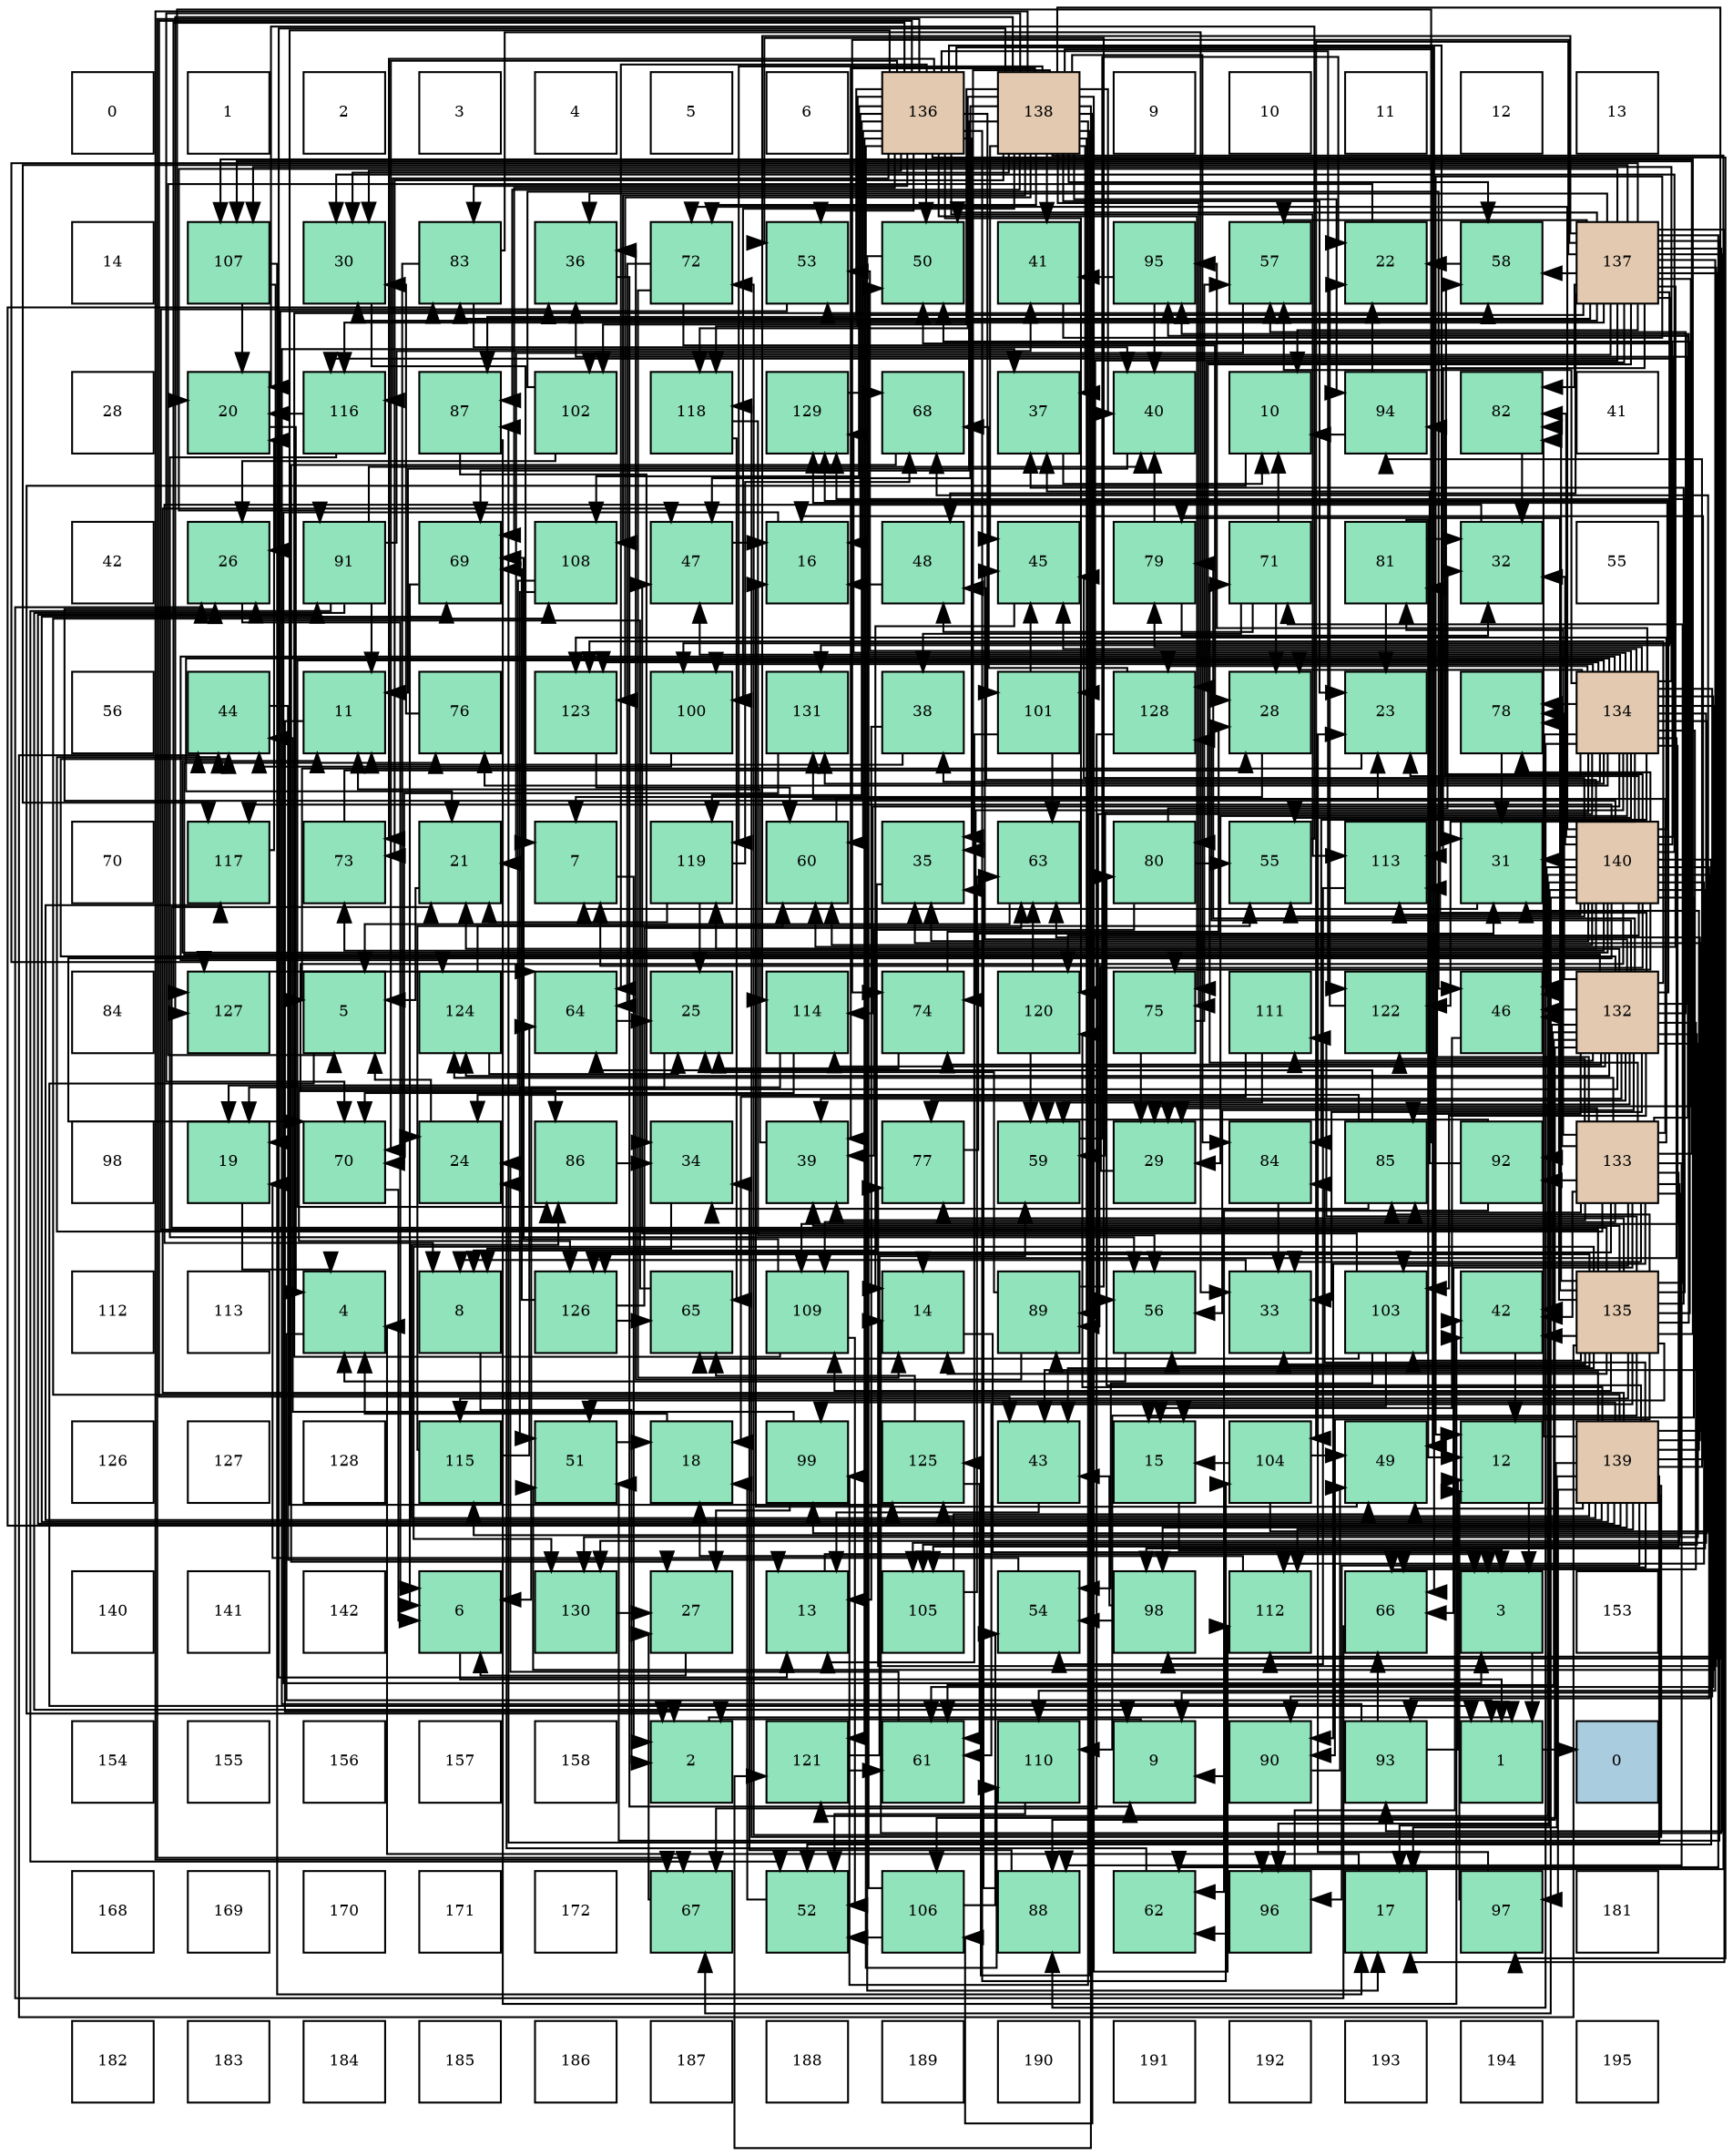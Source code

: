 digraph layout{
 rankdir=TB;
 splines=ortho;
 node [style=filled shape=square fixedsize=true width=0.6];
0[label="0", fontsize=8, fillcolor="#ffffff"];
1[label="1", fontsize=8, fillcolor="#ffffff"];
2[label="2", fontsize=8, fillcolor="#ffffff"];
3[label="3", fontsize=8, fillcolor="#ffffff"];
4[label="4", fontsize=8, fillcolor="#ffffff"];
5[label="5", fontsize=8, fillcolor="#ffffff"];
6[label="6", fontsize=8, fillcolor="#ffffff"];
7[label="136", fontsize=8, fillcolor="#e3c9af"];
8[label="138", fontsize=8, fillcolor="#e3c9af"];
9[label="9", fontsize=8, fillcolor="#ffffff"];
10[label="10", fontsize=8, fillcolor="#ffffff"];
11[label="11", fontsize=8, fillcolor="#ffffff"];
12[label="12", fontsize=8, fillcolor="#ffffff"];
13[label="13", fontsize=8, fillcolor="#ffffff"];
14[label="14", fontsize=8, fillcolor="#ffffff"];
15[label="107", fontsize=8, fillcolor="#91e3bb"];
16[label="30", fontsize=8, fillcolor="#91e3bb"];
17[label="83", fontsize=8, fillcolor="#91e3bb"];
18[label="36", fontsize=8, fillcolor="#91e3bb"];
19[label="72", fontsize=8, fillcolor="#91e3bb"];
20[label="53", fontsize=8, fillcolor="#91e3bb"];
21[label="50", fontsize=8, fillcolor="#91e3bb"];
22[label="41", fontsize=8, fillcolor="#91e3bb"];
23[label="95", fontsize=8, fillcolor="#91e3bb"];
24[label="57", fontsize=8, fillcolor="#91e3bb"];
25[label="22", fontsize=8, fillcolor="#91e3bb"];
26[label="58", fontsize=8, fillcolor="#91e3bb"];
27[label="137", fontsize=8, fillcolor="#e3c9af"];
28[label="28", fontsize=8, fillcolor="#ffffff"];
29[label="20", fontsize=8, fillcolor="#91e3bb"];
30[label="116", fontsize=8, fillcolor="#91e3bb"];
31[label="87", fontsize=8, fillcolor="#91e3bb"];
32[label="102", fontsize=8, fillcolor="#91e3bb"];
33[label="118", fontsize=8, fillcolor="#91e3bb"];
34[label="129", fontsize=8, fillcolor="#91e3bb"];
35[label="68", fontsize=8, fillcolor="#91e3bb"];
36[label="37", fontsize=8, fillcolor="#91e3bb"];
37[label="40", fontsize=8, fillcolor="#91e3bb"];
38[label="10", fontsize=8, fillcolor="#91e3bb"];
39[label="94", fontsize=8, fillcolor="#91e3bb"];
40[label="82", fontsize=8, fillcolor="#91e3bb"];
41[label="41", fontsize=8, fillcolor="#ffffff"];
42[label="42", fontsize=8, fillcolor="#ffffff"];
43[label="26", fontsize=8, fillcolor="#91e3bb"];
44[label="91", fontsize=8, fillcolor="#91e3bb"];
45[label="69", fontsize=8, fillcolor="#91e3bb"];
46[label="108", fontsize=8, fillcolor="#91e3bb"];
47[label="47", fontsize=8, fillcolor="#91e3bb"];
48[label="16", fontsize=8, fillcolor="#91e3bb"];
49[label="48", fontsize=8, fillcolor="#91e3bb"];
50[label="45", fontsize=8, fillcolor="#91e3bb"];
51[label="79", fontsize=8, fillcolor="#91e3bb"];
52[label="71", fontsize=8, fillcolor="#91e3bb"];
53[label="81", fontsize=8, fillcolor="#91e3bb"];
54[label="32", fontsize=8, fillcolor="#91e3bb"];
55[label="55", fontsize=8, fillcolor="#ffffff"];
56[label="56", fontsize=8, fillcolor="#ffffff"];
57[label="44", fontsize=8, fillcolor="#91e3bb"];
58[label="11", fontsize=8, fillcolor="#91e3bb"];
59[label="76", fontsize=8, fillcolor="#91e3bb"];
60[label="123", fontsize=8, fillcolor="#91e3bb"];
61[label="100", fontsize=8, fillcolor="#91e3bb"];
62[label="131", fontsize=8, fillcolor="#91e3bb"];
63[label="38", fontsize=8, fillcolor="#91e3bb"];
64[label="101", fontsize=8, fillcolor="#91e3bb"];
65[label="128", fontsize=8, fillcolor="#91e3bb"];
66[label="28", fontsize=8, fillcolor="#91e3bb"];
67[label="23", fontsize=8, fillcolor="#91e3bb"];
68[label="78", fontsize=8, fillcolor="#91e3bb"];
69[label="134", fontsize=8, fillcolor="#e3c9af"];
70[label="70", fontsize=8, fillcolor="#ffffff"];
71[label="117", fontsize=8, fillcolor="#91e3bb"];
72[label="73", fontsize=8, fillcolor="#91e3bb"];
73[label="21", fontsize=8, fillcolor="#91e3bb"];
74[label="7", fontsize=8, fillcolor="#91e3bb"];
75[label="119", fontsize=8, fillcolor="#91e3bb"];
76[label="60", fontsize=8, fillcolor="#91e3bb"];
77[label="35", fontsize=8, fillcolor="#91e3bb"];
78[label="63", fontsize=8, fillcolor="#91e3bb"];
79[label="80", fontsize=8, fillcolor="#91e3bb"];
80[label="55", fontsize=8, fillcolor="#91e3bb"];
81[label="113", fontsize=8, fillcolor="#91e3bb"];
82[label="31", fontsize=8, fillcolor="#91e3bb"];
83[label="140", fontsize=8, fillcolor="#e3c9af"];
84[label="84", fontsize=8, fillcolor="#ffffff"];
85[label="127", fontsize=8, fillcolor="#91e3bb"];
86[label="5", fontsize=8, fillcolor="#91e3bb"];
87[label="124", fontsize=8, fillcolor="#91e3bb"];
88[label="64", fontsize=8, fillcolor="#91e3bb"];
89[label="25", fontsize=8, fillcolor="#91e3bb"];
90[label="114", fontsize=8, fillcolor="#91e3bb"];
91[label="74", fontsize=8, fillcolor="#91e3bb"];
92[label="120", fontsize=8, fillcolor="#91e3bb"];
93[label="75", fontsize=8, fillcolor="#91e3bb"];
94[label="111", fontsize=8, fillcolor="#91e3bb"];
95[label="122", fontsize=8, fillcolor="#91e3bb"];
96[label="46", fontsize=8, fillcolor="#91e3bb"];
97[label="132", fontsize=8, fillcolor="#e3c9af"];
98[label="98", fontsize=8, fillcolor="#ffffff"];
99[label="19", fontsize=8, fillcolor="#91e3bb"];
100[label="70", fontsize=8, fillcolor="#91e3bb"];
101[label="24", fontsize=8, fillcolor="#91e3bb"];
102[label="86", fontsize=8, fillcolor="#91e3bb"];
103[label="34", fontsize=8, fillcolor="#91e3bb"];
104[label="39", fontsize=8, fillcolor="#91e3bb"];
105[label="77", fontsize=8, fillcolor="#91e3bb"];
106[label="59", fontsize=8, fillcolor="#91e3bb"];
107[label="29", fontsize=8, fillcolor="#91e3bb"];
108[label="84", fontsize=8, fillcolor="#91e3bb"];
109[label="85", fontsize=8, fillcolor="#91e3bb"];
110[label="92", fontsize=8, fillcolor="#91e3bb"];
111[label="133", fontsize=8, fillcolor="#e3c9af"];
112[label="112", fontsize=8, fillcolor="#ffffff"];
113[label="113", fontsize=8, fillcolor="#ffffff"];
114[label="4", fontsize=8, fillcolor="#91e3bb"];
115[label="8", fontsize=8, fillcolor="#91e3bb"];
116[label="126", fontsize=8, fillcolor="#91e3bb"];
117[label="65", fontsize=8, fillcolor="#91e3bb"];
118[label="109", fontsize=8, fillcolor="#91e3bb"];
119[label="14", fontsize=8, fillcolor="#91e3bb"];
120[label="89", fontsize=8, fillcolor="#91e3bb"];
121[label="56", fontsize=8, fillcolor="#91e3bb"];
122[label="33", fontsize=8, fillcolor="#91e3bb"];
123[label="103", fontsize=8, fillcolor="#91e3bb"];
124[label="42", fontsize=8, fillcolor="#91e3bb"];
125[label="135", fontsize=8, fillcolor="#e3c9af"];
126[label="126", fontsize=8, fillcolor="#ffffff"];
127[label="127", fontsize=8, fillcolor="#ffffff"];
128[label="128", fontsize=8, fillcolor="#ffffff"];
129[label="115", fontsize=8, fillcolor="#91e3bb"];
130[label="51", fontsize=8, fillcolor="#91e3bb"];
131[label="18", fontsize=8, fillcolor="#91e3bb"];
132[label="99", fontsize=8, fillcolor="#91e3bb"];
133[label="125", fontsize=8, fillcolor="#91e3bb"];
134[label="43", fontsize=8, fillcolor="#91e3bb"];
135[label="15", fontsize=8, fillcolor="#91e3bb"];
136[label="104", fontsize=8, fillcolor="#91e3bb"];
137[label="49", fontsize=8, fillcolor="#91e3bb"];
138[label="12", fontsize=8, fillcolor="#91e3bb"];
139[label="139", fontsize=8, fillcolor="#e3c9af"];
140[label="140", fontsize=8, fillcolor="#ffffff"];
141[label="141", fontsize=8, fillcolor="#ffffff"];
142[label="142", fontsize=8, fillcolor="#ffffff"];
143[label="6", fontsize=8, fillcolor="#91e3bb"];
144[label="130", fontsize=8, fillcolor="#91e3bb"];
145[label="27", fontsize=8, fillcolor="#91e3bb"];
146[label="13", fontsize=8, fillcolor="#91e3bb"];
147[label="105", fontsize=8, fillcolor="#91e3bb"];
148[label="54", fontsize=8, fillcolor="#91e3bb"];
149[label="98", fontsize=8, fillcolor="#91e3bb"];
150[label="112", fontsize=8, fillcolor="#91e3bb"];
151[label="66", fontsize=8, fillcolor="#91e3bb"];
152[label="3", fontsize=8, fillcolor="#91e3bb"];
153[label="153", fontsize=8, fillcolor="#ffffff"];
154[label="154", fontsize=8, fillcolor="#ffffff"];
155[label="155", fontsize=8, fillcolor="#ffffff"];
156[label="156", fontsize=8, fillcolor="#ffffff"];
157[label="157", fontsize=8, fillcolor="#ffffff"];
158[label="158", fontsize=8, fillcolor="#ffffff"];
159[label="2", fontsize=8, fillcolor="#91e3bb"];
160[label="121", fontsize=8, fillcolor="#91e3bb"];
161[label="61", fontsize=8, fillcolor="#91e3bb"];
162[label="110", fontsize=8, fillcolor="#91e3bb"];
163[label="9", fontsize=8, fillcolor="#91e3bb"];
164[label="90", fontsize=8, fillcolor="#91e3bb"];
165[label="93", fontsize=8, fillcolor="#91e3bb"];
166[label="1", fontsize=8, fillcolor="#91e3bb"];
167[label="0", fontsize=8, fillcolor="#a9ccde"];
168[label="168", fontsize=8, fillcolor="#ffffff"];
169[label="169", fontsize=8, fillcolor="#ffffff"];
170[label="170", fontsize=8, fillcolor="#ffffff"];
171[label="171", fontsize=8, fillcolor="#ffffff"];
172[label="172", fontsize=8, fillcolor="#ffffff"];
173[label="67", fontsize=8, fillcolor="#91e3bb"];
174[label="52", fontsize=8, fillcolor="#91e3bb"];
175[label="106", fontsize=8, fillcolor="#91e3bb"];
176[label="88", fontsize=8, fillcolor="#91e3bb"];
177[label="62", fontsize=8, fillcolor="#91e3bb"];
178[label="96", fontsize=8, fillcolor="#91e3bb"];
179[label="17", fontsize=8, fillcolor="#91e3bb"];
180[label="97", fontsize=8, fillcolor="#91e3bb"];
181[label="181", fontsize=8, fillcolor="#ffffff"];
182[label="182", fontsize=8, fillcolor="#ffffff"];
183[label="183", fontsize=8, fillcolor="#ffffff"];
184[label="184", fontsize=8, fillcolor="#ffffff"];
185[label="185", fontsize=8, fillcolor="#ffffff"];
186[label="186", fontsize=8, fillcolor="#ffffff"];
187[label="187", fontsize=8, fillcolor="#ffffff"];
188[label="188", fontsize=8, fillcolor="#ffffff"];
189[label="189", fontsize=8, fillcolor="#ffffff"];
190[label="190", fontsize=8, fillcolor="#ffffff"];
191[label="191", fontsize=8, fillcolor="#ffffff"];
192[label="192", fontsize=8, fillcolor="#ffffff"];
193[label="193", fontsize=8, fillcolor="#ffffff"];
194[label="194", fontsize=8, fillcolor="#ffffff"];
195[label="195", fontsize=8, fillcolor="#ffffff"];
edge [constraint=false, style=vis];166 -> 167;
159 -> 166;
152 -> 166;
114 -> 166;
86 -> 166;
143 -> 166;
74 -> 159;
115 -> 159;
163 -> 159;
38 -> 159;
58 -> 159;
138 -> 152;
146 -> 152;
119 -> 152;
135 -> 152;
48 -> 152;
179 -> 114;
131 -> 114;
99 -> 114;
29 -> 114;
73 -> 86;
25 -> 86;
67 -> 86;
101 -> 86;
89 -> 143;
43 -> 143;
145 -> 143;
66 -> 74;
107 -> 74;
16 -> 74;
82 -> 74;
54 -> 115;
122 -> 115;
103 -> 115;
77 -> 115;
18 -> 163;
36 -> 38;
63 -> 58;
63 -> 146;
104 -> 58;
37 -> 58;
22 -> 138;
124 -> 138;
134 -> 146;
57 -> 146;
50 -> 119;
96 -> 135;
47 -> 48;
49 -> 48;
137 -> 48;
21 -> 179;
130 -> 131;
174 -> 131;
20 -> 99;
148 -> 99;
80 -> 29;
121 -> 114;
24 -> 73;
26 -> 25;
106 -> 25;
76 -> 67;
161 -> 101;
177 -> 101;
78 -> 86;
88 -> 89;
117 -> 43;
151 -> 43;
173 -> 145;
35 -> 145;
45 -> 143;
100 -> 143;
52 -> 38;
52 -> 66;
52 -> 63;
52 -> 49;
19 -> 119;
19 -> 66;
19 -> 88;
72 -> 66;
91 -> 89;
91 -> 66;
93 -> 107;
93 -> 24;
59 -> 16;
105 -> 82;
68 -> 82;
51 -> 54;
51 -> 37;
79 -> 54;
79 -> 104;
79 -> 80;
53 -> 138;
53 -> 67;
53 -> 54;
40 -> 54;
17 -> 101;
17 -> 122;
17 -> 37;
108 -> 122;
109 -> 29;
109 -> 101;
109 -> 103;
109 -> 88;
102 -> 103;
31 -> 103;
31 -> 124;
176 -> 103;
176 -> 77;
120 -> 89;
120 -> 18;
120 -> 20;
164 -> 163;
164 -> 137;
44 -> 163;
44 -> 58;
44 -> 37;
44 -> 22;
44 -> 174;
110 -> 36;
110 -> 106;
110 -> 177;
165 -> 138;
165 -> 36;
165 -> 151;
39 -> 38;
39 -> 25;
23 -> 37;
23 -> 22;
178 -> 124;
178 -> 177;
180 -> 138;
180 -> 67;
149 -> 134;
149 -> 148;
132 -> 145;
132 -> 57;
61 -> 57;
64 -> 146;
64 -> 50;
64 -> 78;
32 -> 43;
32 -> 96;
123 -> 135;
123 -> 47;
123 -> 148;
123 -> 117;
136 -> 135;
136 -> 137;
136 -> 35;
147 -> 137;
147 -> 78;
175 -> 21;
175 -> 174;
175 -> 148;
15 -> 179;
15 -> 29;
15 -> 43;
46 -> 99;
46 -> 130;
118 -> 174;
118 -> 26;
118 -> 45;
162 -> 174;
94 -> 131;
94 -> 106;
150 -> 131;
81 -> 148;
90 -> 99;
90 -> 100;
129 -> 80;
129 -> 88;
30 -> 29;
30 -> 121;
71 -> 29;
33 -> 121;
33 -> 117;
75 -> 73;
75 -> 89;
75 -> 35;
92 -> 106;
92 -> 78;
160 -> 106;
160 -> 161;
95 -> 25;
60 -> 76;
87 -> 89;
87 -> 76;
133 -> 161;
133 -> 117;
116 -> 78;
116 -> 117;
116 -> 45;
85 -> 88;
65 -> 173;
65 -> 35;
34 -> 35;
144 -> 145;
62 -> 100;
97 -> 73;
97 -> 107;
97 -> 122;
97 -> 18;
97 -> 104;
97 -> 124;
97 -> 57;
97 -> 50;
97 -> 96;
97 -> 121;
97 -> 24;
97 -> 161;
97 -> 151;
97 -> 91;
97 -> 59;
97 -> 105;
97 -> 68;
97 -> 51;
97 -> 53;
97 -> 109;
97 -> 176;
97 -> 110;
97 -> 123;
97 -> 147;
97 -> 94;
97 -> 90;
97 -> 60;
97 -> 87;
97 -> 116;
97 -> 65;
97 -> 34;
97 -> 144;
111 -> 107;
111 -> 122;
111 -> 104;
111 -> 124;
111 -> 57;
111 -> 151;
111 -> 52;
111 -> 68;
111 -> 53;
111 -> 109;
111 -> 176;
111 -> 164;
111 -> 110;
111 -> 23;
111 -> 123;
111 -> 147;
111 -> 15;
111 -> 118;
111 -> 81;
111 -> 129;
111 -> 95;
111 -> 60;
111 -> 87;
111 -> 116;
111 -> 144;
111 -> 62;
69 -> 119;
69 -> 73;
69 -> 67;
69 -> 66;
69 -> 107;
69 -> 63;
69 -> 134;
69 -> 50;
69 -> 96;
69 -> 47;
69 -> 130;
69 -> 20;
69 -> 80;
69 -> 121;
69 -> 24;
69 -> 106;
69 -> 161;
69 -> 91;
69 -> 59;
69 -> 68;
69 -> 51;
69 -> 108;
69 -> 102;
69 -> 176;
69 -> 164;
69 -> 23;
69 -> 132;
69 -> 61;
69 -> 147;
69 -> 15;
69 -> 118;
69 -> 90;
69 -> 95;
69 -> 60;
69 -> 87;
69 -> 65;
69 -> 34;
69 -> 62;
125 -> 119;
125 -> 73;
125 -> 122;
125 -> 18;
125 -> 36;
125 -> 104;
125 -> 124;
125 -> 134;
125 -> 57;
125 -> 96;
125 -> 21;
125 -> 130;
125 -> 121;
125 -> 161;
125 -> 52;
125 -> 105;
125 -> 51;
125 -> 40;
125 -> 109;
125 -> 164;
125 -> 23;
125 -> 123;
125 -> 15;
125 -> 118;
125 -> 162;
125 -> 94;
125 -> 129;
125 -> 116;
125 -> 34;
125 -> 144;
7 -> 48;
7 -> 16;
7 -> 82;
7 -> 77;
7 -> 134;
7 -> 21;
7 -> 20;
7 -> 76;
7 -> 88;
7 -> 151;
7 -> 173;
7 -> 45;
7 -> 100;
7 -> 72;
7 -> 93;
7 -> 17;
7 -> 31;
7 -> 180;
7 -> 64;
7 -> 136;
7 -> 46;
7 -> 162;
7 -> 81;
7 -> 30;
7 -> 33;
7 -> 75;
7 -> 92;
7 -> 160;
7 -> 95;
7 -> 133;
7 -> 85;
27 -> 38;
27 -> 119;
27 -> 179;
27 -> 107;
27 -> 16;
27 -> 18;
27 -> 49;
27 -> 21;
27 -> 130;
27 -> 20;
27 -> 24;
27 -> 26;
27 -> 76;
27 -> 177;
27 -> 91;
27 -> 105;
27 -> 79;
27 -> 40;
27 -> 17;
27 -> 44;
27 -> 165;
27 -> 61;
27 -> 64;
27 -> 32;
27 -> 136;
27 -> 162;
27 -> 150;
27 -> 81;
27 -> 90;
27 -> 30;
27 -> 71;
27 -> 85;
27 -> 65;
27 -> 62;
8 -> 146;
8 -> 67;
8 -> 16;
8 -> 77;
8 -> 36;
8 -> 104;
8 -> 37;
8 -> 22;
8 -> 50;
8 -> 47;
8 -> 137;
8 -> 26;
8 -> 173;
8 -> 45;
8 -> 100;
8 -> 19;
8 -> 72;
8 -> 93;
8 -> 108;
8 -> 31;
8 -> 120;
8 -> 39;
8 -> 178;
8 -> 149;
8 -> 132;
8 -> 61;
8 -> 32;
8 -> 175;
8 -> 46;
8 -> 150;
8 -> 33;
8 -> 75;
8 -> 160;
8 -> 60;
8 -> 133;
8 -> 85;
139 -> 48;
139 -> 179;
139 -> 82;
139 -> 77;
139 -> 47;
139 -> 137;
139 -> 78;
139 -> 151;
139 -> 45;
139 -> 19;
139 -> 79;
139 -> 40;
139 -> 17;
139 -> 108;
139 -> 102;
139 -> 31;
139 -> 120;
139 -> 44;
139 -> 39;
139 -> 178;
139 -> 180;
139 -> 149;
139 -> 132;
139 -> 175;
139 -> 46;
139 -> 150;
139 -> 71;
139 -> 33;
139 -> 92;
139 -> 133;
83 -> 163;
83 -> 58;
83 -> 135;
83 -> 179;
83 -> 43;
83 -> 16;
83 -> 82;
83 -> 54;
83 -> 77;
83 -> 50;
83 -> 96;
83 -> 49;
83 -> 21;
83 -> 174;
83 -> 80;
83 -> 26;
83 -> 76;
83 -> 173;
83 -> 100;
83 -> 19;
83 -> 72;
83 -> 93;
83 -> 68;
83 -> 40;
83 -> 102;
83 -> 120;
83 -> 165;
83 -> 39;
83 -> 178;
83 -> 149;
83 -> 150;
83 -> 81;
83 -> 30;
83 -> 71;
83 -> 75;
83 -> 92;
83 -> 160;
83 -> 34;
edge [constraint=true, style=invis];
0 -> 14 -> 28 -> 42 -> 56 -> 70 -> 84 -> 98 -> 112 -> 126 -> 140 -> 154 -> 168 -> 182;
1 -> 15 -> 29 -> 43 -> 57 -> 71 -> 85 -> 99 -> 113 -> 127 -> 141 -> 155 -> 169 -> 183;
2 -> 16 -> 30 -> 44 -> 58 -> 72 -> 86 -> 100 -> 114 -> 128 -> 142 -> 156 -> 170 -> 184;
3 -> 17 -> 31 -> 45 -> 59 -> 73 -> 87 -> 101 -> 115 -> 129 -> 143 -> 157 -> 171 -> 185;
4 -> 18 -> 32 -> 46 -> 60 -> 74 -> 88 -> 102 -> 116 -> 130 -> 144 -> 158 -> 172 -> 186;
5 -> 19 -> 33 -> 47 -> 61 -> 75 -> 89 -> 103 -> 117 -> 131 -> 145 -> 159 -> 173 -> 187;
6 -> 20 -> 34 -> 48 -> 62 -> 76 -> 90 -> 104 -> 118 -> 132 -> 146 -> 160 -> 174 -> 188;
7 -> 21 -> 35 -> 49 -> 63 -> 77 -> 91 -> 105 -> 119 -> 133 -> 147 -> 161 -> 175 -> 189;
8 -> 22 -> 36 -> 50 -> 64 -> 78 -> 92 -> 106 -> 120 -> 134 -> 148 -> 162 -> 176 -> 190;
9 -> 23 -> 37 -> 51 -> 65 -> 79 -> 93 -> 107 -> 121 -> 135 -> 149 -> 163 -> 177 -> 191;
10 -> 24 -> 38 -> 52 -> 66 -> 80 -> 94 -> 108 -> 122 -> 136 -> 150 -> 164 -> 178 -> 192;
11 -> 25 -> 39 -> 53 -> 67 -> 81 -> 95 -> 109 -> 123 -> 137 -> 151 -> 165 -> 179 -> 193;
12 -> 26 -> 40 -> 54 -> 68 -> 82 -> 96 -> 110 -> 124 -> 138 -> 152 -> 166 -> 180 -> 194;
13 -> 27 -> 41 -> 55 -> 69 -> 83 -> 97 -> 111 -> 125 -> 139 -> 153 -> 167 -> 181 -> 195;
rank = same {0 -> 1 -> 2 -> 3 -> 4 -> 5 -> 6 -> 7 -> 8 -> 9 -> 10 -> 11 -> 12 -> 13};
rank = same {14 -> 15 -> 16 -> 17 -> 18 -> 19 -> 20 -> 21 -> 22 -> 23 -> 24 -> 25 -> 26 -> 27};
rank = same {28 -> 29 -> 30 -> 31 -> 32 -> 33 -> 34 -> 35 -> 36 -> 37 -> 38 -> 39 -> 40 -> 41};
rank = same {42 -> 43 -> 44 -> 45 -> 46 -> 47 -> 48 -> 49 -> 50 -> 51 -> 52 -> 53 -> 54 -> 55};
rank = same {56 -> 57 -> 58 -> 59 -> 60 -> 61 -> 62 -> 63 -> 64 -> 65 -> 66 -> 67 -> 68 -> 69};
rank = same {70 -> 71 -> 72 -> 73 -> 74 -> 75 -> 76 -> 77 -> 78 -> 79 -> 80 -> 81 -> 82 -> 83};
rank = same {84 -> 85 -> 86 -> 87 -> 88 -> 89 -> 90 -> 91 -> 92 -> 93 -> 94 -> 95 -> 96 -> 97};
rank = same {98 -> 99 -> 100 -> 101 -> 102 -> 103 -> 104 -> 105 -> 106 -> 107 -> 108 -> 109 -> 110 -> 111};
rank = same {112 -> 113 -> 114 -> 115 -> 116 -> 117 -> 118 -> 119 -> 120 -> 121 -> 122 -> 123 -> 124 -> 125};
rank = same {126 -> 127 -> 128 -> 129 -> 130 -> 131 -> 132 -> 133 -> 134 -> 135 -> 136 -> 137 -> 138 -> 139};
rank = same {140 -> 141 -> 142 -> 143 -> 144 -> 145 -> 146 -> 147 -> 148 -> 149 -> 150 -> 151 -> 152 -> 153};
rank = same {154 -> 155 -> 156 -> 157 -> 158 -> 159 -> 160 -> 161 -> 162 -> 163 -> 164 -> 165 -> 166 -> 167};
rank = same {168 -> 169 -> 170 -> 171 -> 172 -> 173 -> 174 -> 175 -> 176 -> 177 -> 178 -> 179 -> 180 -> 181};
rank = same {182 -> 183 -> 184 -> 185 -> 186 -> 187 -> 188 -> 189 -> 190 -> 191 -> 192 -> 193 -> 194 -> 195};
}